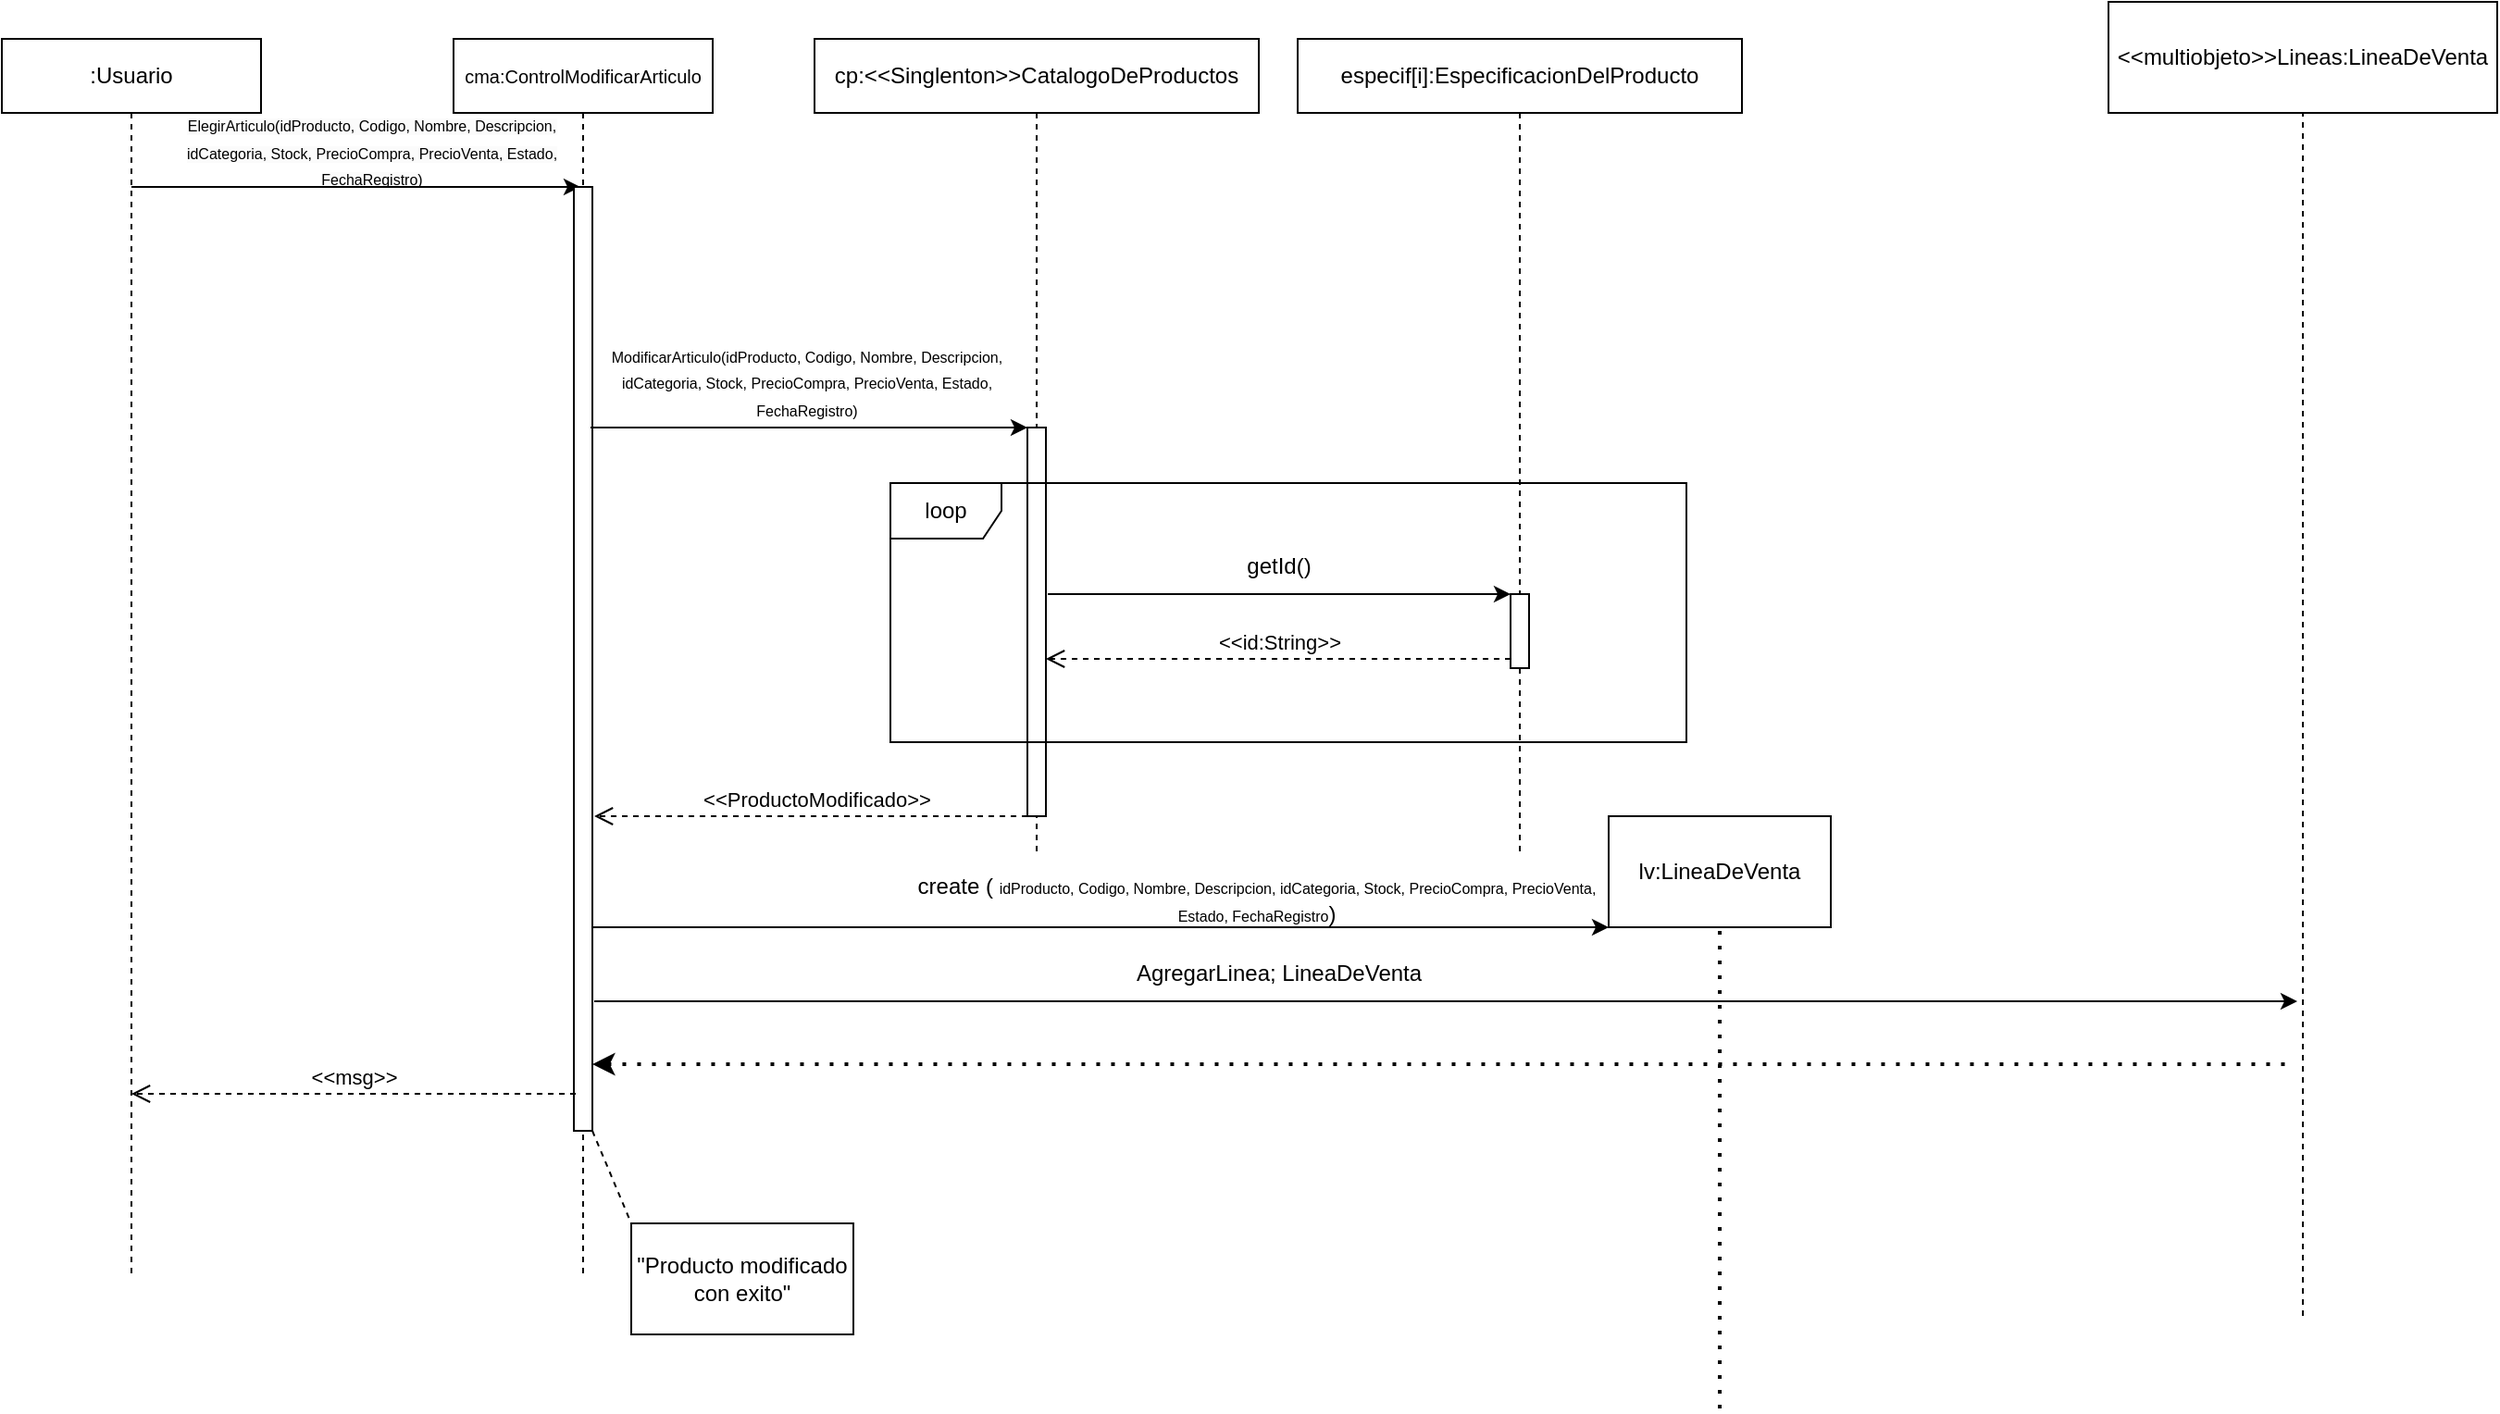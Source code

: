 <mxfile version="24.8.4">
  <diagram name="Página-1" id="39LtQTyi81_NUoq0A9bz">
    <mxGraphModel grid="1" page="1" gridSize="10" guides="1" tooltips="1" connect="1" arrows="1" fold="1" pageScale="1" pageWidth="827" pageHeight="1169" math="0" shadow="0">
      <root>
        <mxCell id="0" />
        <mxCell id="1" parent="0" />
        <mxCell id="5CbflXHtAjJklXGs6wVC-1" value="&lt;font style=&quot;font-size: 8px;&quot;&gt;&lt;span style=&quot;color: rgb(0, 0, 0); font-family: Helvetica; font-style: normal; font-variant-ligatures: normal; font-variant-caps: normal; font-weight: 400; letter-spacing: normal; orphans: 2; text-align: center; text-indent: 0px; text-transform: none; widows: 2; word-spacing: 0px; -webkit-text-stroke-width: 0px; white-space: normal; background-color: rgb(251, 251, 251); text-decoration-thickness: initial; text-decoration-style: initial; text-decoration-color: initial; float: none; display: inline !important;&quot;&gt;ElegirArticulo(&lt;/span&gt;&lt;span style=&quot;forced-color-adjust: none; color: rgb(0, 0, 0); font-family: Helvetica; font-style: normal; font-variant-ligatures: normal; font-variant-caps: normal; font-weight: 400; letter-spacing: normal; orphans: 2; text-indent: 0px; text-transform: none; widows: 2; word-spacing: 0px; -webkit-text-stroke-width: 0px; white-space: normal; background-color: rgb(251, 251, 251); text-decoration-thickness: initial; text-decoration-style: initial; text-decoration-color: initial; text-align: start;&quot;&gt;&lt;font style=&quot;forced-color-adjust: none; font-size: 8px;&quot; face=&quot;Helvetica&quot;&gt;idProducto, Codigo, Nombre, Descripcion, idCategoria, Stock, PrecioCompra, PrecioVenta, Estado, FechaRegistro&lt;/font&gt;&lt;/span&gt;&lt;span style=&quot;color: rgb(0, 0, 0); font-family: Helvetica; font-style: normal; font-variant-ligatures: normal; font-variant-caps: normal; font-weight: 400; letter-spacing: normal; orphans: 2; text-align: center; text-indent: 0px; text-transform: none; widows: 2; word-spacing: 0px; -webkit-text-stroke-width: 0px; white-space: normal; background-color: rgb(251, 251, 251); text-decoration-thickness: initial; text-decoration-style: initial; text-decoration-color: initial; float: none; display: inline !important;&quot;&gt;)&lt;/span&gt;&lt;/font&gt;&lt;div style=&quot;font-size: 8px;&quot;&gt;&lt;br&gt;&lt;/div&gt;" style="text;html=1;align=center;verticalAlign=middle;whiteSpace=wrap;rounded=0;" vertex="1" parent="1">
          <mxGeometry x="110" y="60" width="240" height="70" as="geometry" />
        </mxCell>
        <mxCell id="5CbflXHtAjJklXGs6wVC-2" value="" style="endArrow=classic;html=1;rounded=0;entryX=0.25;entryY=0;entryDx=0;entryDy=0;" edge="1" parent="1">
          <mxGeometry width="50" height="50" relative="1" as="geometry">
            <mxPoint x="100" y="110" as="sourcePoint" />
            <mxPoint x="342.5" y="110" as="targetPoint" />
          </mxGeometry>
        </mxCell>
        <mxCell id="5CbflXHtAjJklXGs6wVC-3" value=":Usuario" style="shape=umlLifeline;perimeter=lifelinePerimeter;whiteSpace=wrap;html=1;container=1;dropTarget=0;collapsible=0;recursiveResize=0;outlineConnect=0;portConstraint=eastwest;newEdgeStyle={&quot;curved&quot;:0,&quot;rounded&quot;:0};" vertex="1" parent="1">
          <mxGeometry x="30" y="30" width="140" height="670" as="geometry" />
        </mxCell>
        <mxCell id="5CbflXHtAjJklXGs6wVC-4" value="&lt;font style=&quot;font-size: 10px;&quot;&gt;cma:ControlModificar&lt;span style=&quot;background-color: initial;&quot;&gt;Articulo&lt;/span&gt;&lt;/font&gt;" style="shape=umlLifeline;perimeter=lifelinePerimeter;whiteSpace=wrap;html=1;container=1;dropTarget=0;collapsible=0;recursiveResize=0;outlineConnect=0;portConstraint=eastwest;newEdgeStyle={&quot;curved&quot;:0,&quot;rounded&quot;:0};" vertex="1" parent="1">
          <mxGeometry x="274" y="30" width="140" height="670" as="geometry" />
        </mxCell>
        <mxCell id="5CbflXHtAjJklXGs6wVC-5" value="" style="html=1;points=[[0,0,0,0,5],[0,1,0,0,-5],[1,0,0,0,5],[1,1,0,0,-5]];perimeter=orthogonalPerimeter;outlineConnect=0;targetShapes=umlLifeline;portConstraint=eastwest;newEdgeStyle={&quot;curved&quot;:0,&quot;rounded&quot;:0};" vertex="1" parent="5CbflXHtAjJklXGs6wVC-4">
          <mxGeometry x="65" y="80" width="10" height="510" as="geometry" />
        </mxCell>
        <mxCell id="5CbflXHtAjJklXGs6wVC-6" value="cp:&amp;lt;&amp;lt;Singlenton&amp;gt;&amp;gt;CatalogoDeProductos" style="shape=umlLifeline;perimeter=lifelinePerimeter;whiteSpace=wrap;html=1;container=1;dropTarget=0;collapsible=0;recursiveResize=0;outlineConnect=0;portConstraint=eastwest;newEdgeStyle={&quot;curved&quot;:0,&quot;rounded&quot;:0};size=40;" vertex="1" parent="1">
          <mxGeometry x="469" y="30" width="240" height="440" as="geometry" />
        </mxCell>
        <mxCell id="5CbflXHtAjJklXGs6wVC-7" value="" style="html=1;points=[[0,0,0,0,5],[0,1,0,0,-5],[1,0,0,0,5],[1,1,0,0,-5]];perimeter=orthogonalPerimeter;outlineConnect=0;targetShapes=umlLifeline;portConstraint=eastwest;newEdgeStyle={&quot;curved&quot;:0,&quot;rounded&quot;:0};" vertex="1" parent="5CbflXHtAjJklXGs6wVC-6">
          <mxGeometry x="115" y="210" width="10" height="210" as="geometry" />
        </mxCell>
        <mxCell id="5CbflXHtAjJklXGs6wVC-8" value="" style="endArrow=classic;html=1;rounded=0;" edge="1" parent="5CbflXHtAjJklXGs6wVC-6" target="5CbflXHtAjJklXGs6wVC-7">
          <mxGeometry width="50" height="50" relative="1" as="geometry">
            <mxPoint x="-121" y="210" as="sourcePoint" />
            <mxPoint x="51" y="210" as="targetPoint" />
          </mxGeometry>
        </mxCell>
        <mxCell id="5CbflXHtAjJklXGs6wVC-9" value="&lt;font style=&quot;font-size: 8px;&quot;&gt;ModificarArticulo(i&lt;span style=&quot;text-align: start;&quot;&gt;&lt;font style=&quot;&quot;&gt;dProducto, Codigo, Nombre, Descripcion, idCategoria, Stock, PrecioCompra, PrecioVenta, Estado, FechaRegistro&lt;/font&gt;&lt;/span&gt;)&lt;/font&gt;" style="text;html=1;align=center;verticalAlign=middle;whiteSpace=wrap;rounded=0;" vertex="1" parent="1">
          <mxGeometry x="350" y="200" width="230" height="30" as="geometry" />
        </mxCell>
        <mxCell id="5CbflXHtAjJklXGs6wVC-10" value="especif[i]:EspecificacionDelProducto" style="shape=umlLifeline;perimeter=lifelinePerimeter;whiteSpace=wrap;html=1;container=1;dropTarget=0;collapsible=0;recursiveResize=0;outlineConnect=0;portConstraint=eastwest;newEdgeStyle={&quot;curved&quot;:0,&quot;rounded&quot;:0};size=40;" vertex="1" parent="1">
          <mxGeometry x="730" y="30" width="240" height="440" as="geometry" />
        </mxCell>
        <mxCell id="5CbflXHtAjJklXGs6wVC-11" value="" style="html=1;points=[[0,0,0,0,5],[0,1,0,0,-5],[1,0,0,0,5],[1,1,0,0,-5]];perimeter=orthogonalPerimeter;outlineConnect=0;targetShapes=umlLifeline;portConstraint=eastwest;newEdgeStyle={&quot;curved&quot;:0,&quot;rounded&quot;:0};fillColor=default;" vertex="1" parent="5CbflXHtAjJklXGs6wVC-10">
          <mxGeometry x="115" y="300" width="10" height="40" as="geometry" />
        </mxCell>
        <mxCell id="5CbflXHtAjJklXGs6wVC-12" value="" style="endArrow=classic;html=1;rounded=0;" edge="1" parent="1">
          <mxGeometry width="50" height="50" relative="1" as="geometry">
            <mxPoint x="594.997" y="330" as="sourcePoint" />
            <mxPoint x="845" y="330" as="targetPoint" />
          </mxGeometry>
        </mxCell>
        <mxCell id="5CbflXHtAjJklXGs6wVC-13" value="getId()" style="text;html=1;align=center;verticalAlign=middle;whiteSpace=wrap;rounded=0;" vertex="1" parent="1">
          <mxGeometry x="690" y="300" width="60" height="30" as="geometry" />
        </mxCell>
        <mxCell id="5CbflXHtAjJklXGs6wVC-14" value="&amp;lt;&amp;lt;id:String&amp;gt;&amp;gt;" style="html=1;verticalAlign=bottom;endArrow=open;dashed=1;endSize=8;curved=0;rounded=0;exitX=0;exitY=1;exitDx=0;exitDy=-5;exitPerimeter=0;" edge="1" parent="1" source="5CbflXHtAjJklXGs6wVC-11" target="5CbflXHtAjJklXGs6wVC-7">
          <mxGeometry relative="1" as="geometry">
            <mxPoint x="830" y="370" as="sourcePoint" />
            <mxPoint x="600" y="360" as="targetPoint" />
            <mxPoint as="offset" />
          </mxGeometry>
        </mxCell>
        <mxCell id="5CbflXHtAjJklXGs6wVC-15" value="loop" style="shape=umlFrame;whiteSpace=wrap;html=1;pointerEvents=0;" vertex="1" parent="1">
          <mxGeometry x="510" y="270" width="430" height="140" as="geometry" />
        </mxCell>
        <mxCell id="5CbflXHtAjJklXGs6wVC-16" value="&amp;lt;&amp;lt;ProductoModificado&amp;gt;&amp;gt;" style="html=1;verticalAlign=bottom;endArrow=open;dashed=1;endSize=8;curved=0;rounded=0;exitX=0;exitY=1;exitDx=0;exitDy=-5;exitPerimeter=0;" edge="1" parent="1">
          <mxGeometry relative="1" as="geometry">
            <mxPoint x="590" y="450" as="sourcePoint" />
            <mxPoint x="350" y="450" as="targetPoint" />
            <mxPoint as="offset" />
          </mxGeometry>
        </mxCell>
        <mxCell id="5CbflXHtAjJklXGs6wVC-17" value="&amp;lt;&amp;lt;msg&amp;gt;&amp;gt;" style="html=1;verticalAlign=bottom;endArrow=open;dashed=1;endSize=8;curved=0;rounded=0;exitX=0;exitY=1;exitDx=0;exitDy=-5;exitPerimeter=0;" edge="1" parent="1">
          <mxGeometry relative="1" as="geometry">
            <mxPoint x="340" y="600" as="sourcePoint" />
            <mxPoint x="100" y="600" as="targetPoint" />
            <mxPoint as="offset" />
          </mxGeometry>
        </mxCell>
        <mxCell id="5CbflXHtAjJklXGs6wVC-18" value="&quot;Producto modificado con exito&quot;" style="rounded=0;whiteSpace=wrap;html=1;" vertex="1" parent="1">
          <mxGeometry x="370" y="670" width="120" height="60" as="geometry" />
        </mxCell>
        <mxCell id="5CbflXHtAjJklXGs6wVC-19" value="" style="endArrow=none;dashed=1;html=1;rounded=0;entryX=0;entryY=0;entryDx=0;entryDy=0;" edge="1" parent="1" source="5CbflXHtAjJklXGs6wVC-5" target="5CbflXHtAjJklXGs6wVC-18">
          <mxGeometry width="50" height="50" relative="1" as="geometry">
            <mxPoint x="360" y="510" as="sourcePoint" />
            <mxPoint x="410" y="460" as="targetPoint" />
          </mxGeometry>
        </mxCell>
        <mxCell id="jvKuFUvnGyCXFjtQuJ5m-3" value="lv:LineaDeVenta" style="rounded=0;whiteSpace=wrap;html=1;" vertex="1" parent="1">
          <mxGeometry x="898" y="450" width="120" height="60" as="geometry" />
        </mxCell>
        <mxCell id="jvKuFUvnGyCXFjtQuJ5m-4" value="" style="endArrow=none;dashed=1;html=1;dashPattern=1 3;strokeWidth=2;rounded=0;entryX=0.5;entryY=1;entryDx=0;entryDy=0;" edge="1" parent="1" target="jvKuFUvnGyCXFjtQuJ5m-3">
          <mxGeometry width="50" height="50" relative="1" as="geometry">
            <mxPoint x="958" y="770" as="sourcePoint" />
            <mxPoint x="948" y="480" as="targetPoint" />
          </mxGeometry>
        </mxCell>
        <mxCell id="jvKuFUvnGyCXFjtQuJ5m-5" value="AgregarLinea; LineaDeVenta" style="text;html=1;align=center;verticalAlign=middle;whiteSpace=wrap;rounded=0;" vertex="1" parent="1">
          <mxGeometry x="630" y="520" width="180" height="30" as="geometry" />
        </mxCell>
        <mxCell id="jvKuFUvnGyCXFjtQuJ5m-6" value="&amp;lt;&amp;lt;multiobjeto&amp;gt;&amp;gt;Lineas:LineaDeVenta" style="rounded=0;whiteSpace=wrap;html=1;" vertex="1" parent="1">
          <mxGeometry x="1168" y="10" width="210" height="60" as="geometry" />
        </mxCell>
        <mxCell id="jvKuFUvnGyCXFjtQuJ5m-7" value="" style="endArrow=none;dashed=1;html=1;rounded=0;entryX=0.5;entryY=1;entryDx=0;entryDy=0;" edge="1" parent="1" target="jvKuFUvnGyCXFjtQuJ5m-6">
          <mxGeometry width="50" height="50" relative="1" as="geometry">
            <mxPoint x="1273" y="720" as="sourcePoint" />
            <mxPoint x="1228" y="240" as="targetPoint" />
          </mxGeometry>
        </mxCell>
        <mxCell id="jvKuFUvnGyCXFjtQuJ5m-8" value="" style="endArrow=none;dashed=1;html=1;dashPattern=1 3;strokeWidth=2;rounded=0;startArrow=classic;startFill=1;" edge="1" parent="1">
          <mxGeometry width="50" height="50" relative="1" as="geometry">
            <mxPoint x="349" y="584" as="sourcePoint" />
            <mxPoint x="1268" y="584" as="targetPoint" />
          </mxGeometry>
        </mxCell>
        <mxCell id="jvKuFUvnGyCXFjtQuJ5m-9" value="" style="endArrow=classic;html=1;rounded=0;" edge="1" parent="1">
          <mxGeometry width="50" height="50" relative="1" as="geometry">
            <mxPoint x="349" y="510" as="sourcePoint" />
            <mxPoint x="898" y="510" as="targetPoint" />
          </mxGeometry>
        </mxCell>
        <mxCell id="jvKuFUvnGyCXFjtQuJ5m-10" value="create (&amp;nbsp;&lt;span style=&quot;font-size: 8px; text-align: start;&quot;&gt;idProducto, Codigo, Nombre, Descripcion, idCategoria, Stock, PrecioCompra, PrecioVenta, Estado, FechaRegistro&lt;/span&gt;)" style="text;html=1;align=center;verticalAlign=middle;whiteSpace=wrap;rounded=0;" vertex="1" parent="1">
          <mxGeometry x="518" y="480" width="380" height="30" as="geometry" />
        </mxCell>
        <mxCell id="jvKuFUvnGyCXFjtQuJ5m-11" value="" style="endArrow=classic;html=1;rounded=0;" edge="1" parent="1">
          <mxGeometry width="50" height="50" relative="1" as="geometry">
            <mxPoint x="350" y="550" as="sourcePoint" />
            <mxPoint x="1270" y="550" as="targetPoint" />
          </mxGeometry>
        </mxCell>
      </root>
    </mxGraphModel>
  </diagram>
</mxfile>
